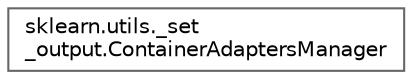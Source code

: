 digraph "Graphical Class Hierarchy"
{
 // LATEX_PDF_SIZE
  bgcolor="transparent";
  edge [fontname=Helvetica,fontsize=10,labelfontname=Helvetica,labelfontsize=10];
  node [fontname=Helvetica,fontsize=10,shape=box,height=0.2,width=0.4];
  rankdir="LR";
  Node0 [id="Node000000",label="sklearn.utils._set\l_output.ContainerAdaptersManager",height=0.2,width=0.4,color="grey40", fillcolor="white", style="filled",URL="$d2/d48/classsklearn_1_1utils_1_1__set__output_1_1ContainerAdaptersManager.html",tooltip=" "];
}
